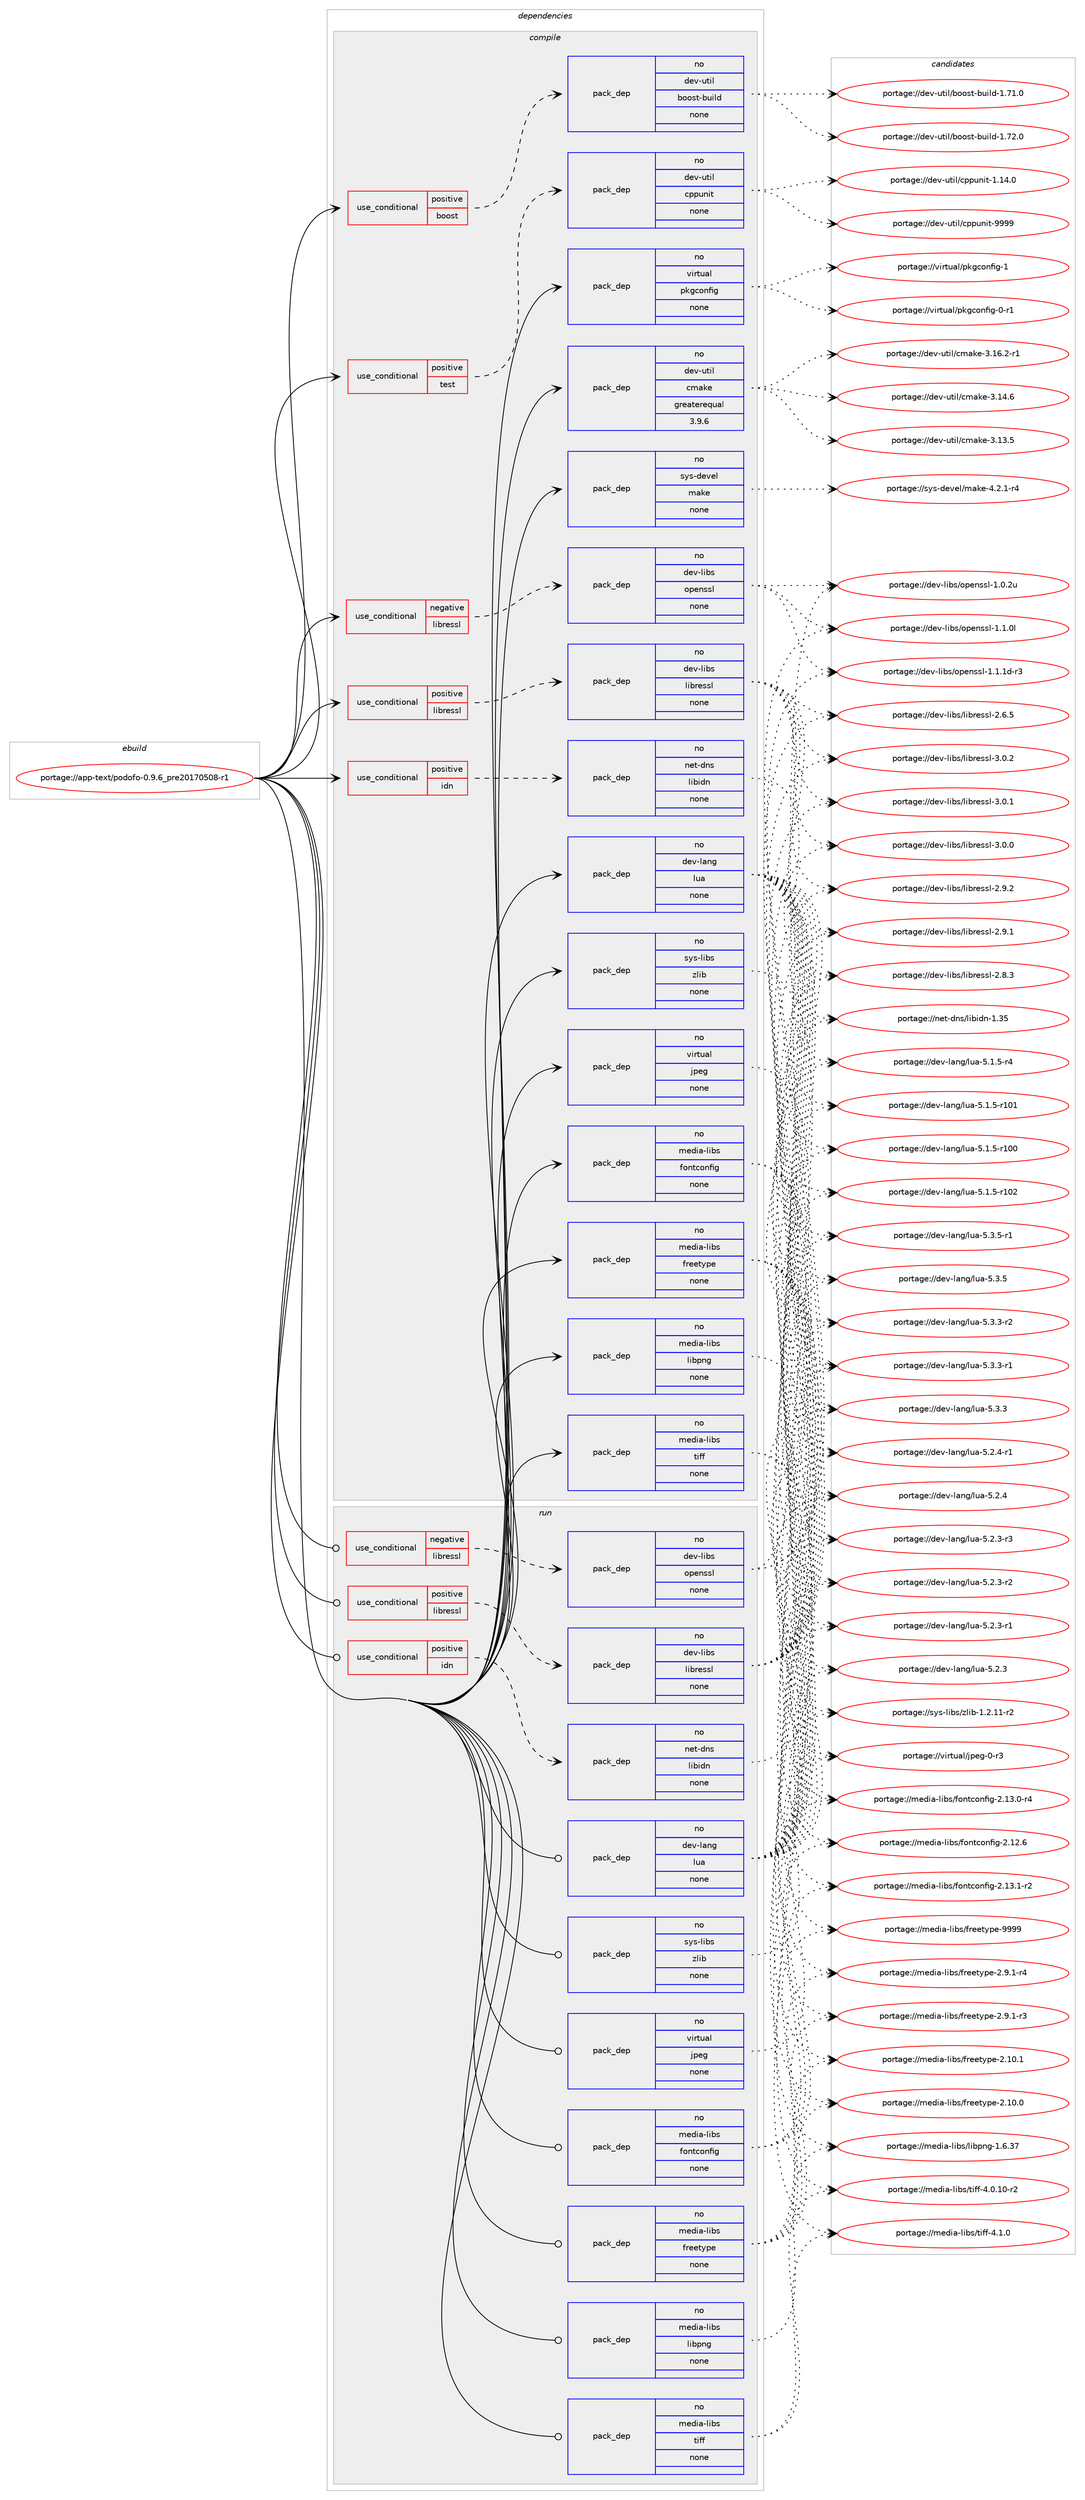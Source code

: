 digraph prolog {

# *************
# Graph options
# *************

newrank=true;
concentrate=true;
compound=true;
graph [rankdir=LR,fontname=Helvetica,fontsize=10,ranksep=1.5];#, ranksep=2.5, nodesep=0.2];
edge  [arrowhead=vee];
node  [fontname=Helvetica,fontsize=10];

# **********
# The ebuild
# **********

subgraph cluster_leftcol {
color=gray;
label=<<i>ebuild</i>>;
id [label="portage://app-text/podofo-0.9.6_pre20170508-r1", color=red, width=4, href="../app-text/podofo-0.9.6_pre20170508-r1.svg"];
}

# ****************
# The dependencies
# ****************

subgraph cluster_midcol {
color=gray;
label=<<i>dependencies</i>>;
subgraph cluster_compile {
fillcolor="#eeeeee";
style=filled;
label=<<i>compile</i>>;
subgraph cond139844 {
dependency593642 [label=<<TABLE BORDER="0" CELLBORDER="1" CELLSPACING="0" CELLPADDING="4"><TR><TD ROWSPAN="3" CELLPADDING="10">use_conditional</TD></TR><TR><TD>negative</TD></TR><TR><TD>libressl</TD></TR></TABLE>>, shape=none, color=red];
subgraph pack445888 {
dependency593643 [label=<<TABLE BORDER="0" CELLBORDER="1" CELLSPACING="0" CELLPADDING="4" WIDTH="220"><TR><TD ROWSPAN="6" CELLPADDING="30">pack_dep</TD></TR><TR><TD WIDTH="110">no</TD></TR><TR><TD>dev-libs</TD></TR><TR><TD>openssl</TD></TR><TR><TD>none</TD></TR><TR><TD></TD></TR></TABLE>>, shape=none, color=blue];
}
dependency593642:e -> dependency593643:w [weight=20,style="dashed",arrowhead="vee"];
}
id:e -> dependency593642:w [weight=20,style="solid",arrowhead="vee"];
subgraph cond139845 {
dependency593644 [label=<<TABLE BORDER="0" CELLBORDER="1" CELLSPACING="0" CELLPADDING="4"><TR><TD ROWSPAN="3" CELLPADDING="10">use_conditional</TD></TR><TR><TD>positive</TD></TR><TR><TD>boost</TD></TR></TABLE>>, shape=none, color=red];
subgraph pack445889 {
dependency593645 [label=<<TABLE BORDER="0" CELLBORDER="1" CELLSPACING="0" CELLPADDING="4" WIDTH="220"><TR><TD ROWSPAN="6" CELLPADDING="30">pack_dep</TD></TR><TR><TD WIDTH="110">no</TD></TR><TR><TD>dev-util</TD></TR><TR><TD>boost-build</TD></TR><TR><TD>none</TD></TR><TR><TD></TD></TR></TABLE>>, shape=none, color=blue];
}
dependency593644:e -> dependency593645:w [weight=20,style="dashed",arrowhead="vee"];
}
id:e -> dependency593644:w [weight=20,style="solid",arrowhead="vee"];
subgraph cond139846 {
dependency593646 [label=<<TABLE BORDER="0" CELLBORDER="1" CELLSPACING="0" CELLPADDING="4"><TR><TD ROWSPAN="3" CELLPADDING="10">use_conditional</TD></TR><TR><TD>positive</TD></TR><TR><TD>idn</TD></TR></TABLE>>, shape=none, color=red];
subgraph pack445890 {
dependency593647 [label=<<TABLE BORDER="0" CELLBORDER="1" CELLSPACING="0" CELLPADDING="4" WIDTH="220"><TR><TD ROWSPAN="6" CELLPADDING="30">pack_dep</TD></TR><TR><TD WIDTH="110">no</TD></TR><TR><TD>net-dns</TD></TR><TR><TD>libidn</TD></TR><TR><TD>none</TD></TR><TR><TD></TD></TR></TABLE>>, shape=none, color=blue];
}
dependency593646:e -> dependency593647:w [weight=20,style="dashed",arrowhead="vee"];
}
id:e -> dependency593646:w [weight=20,style="solid",arrowhead="vee"];
subgraph cond139847 {
dependency593648 [label=<<TABLE BORDER="0" CELLBORDER="1" CELLSPACING="0" CELLPADDING="4"><TR><TD ROWSPAN="3" CELLPADDING="10">use_conditional</TD></TR><TR><TD>positive</TD></TR><TR><TD>libressl</TD></TR></TABLE>>, shape=none, color=red];
subgraph pack445891 {
dependency593649 [label=<<TABLE BORDER="0" CELLBORDER="1" CELLSPACING="0" CELLPADDING="4" WIDTH="220"><TR><TD ROWSPAN="6" CELLPADDING="30">pack_dep</TD></TR><TR><TD WIDTH="110">no</TD></TR><TR><TD>dev-libs</TD></TR><TR><TD>libressl</TD></TR><TR><TD>none</TD></TR><TR><TD></TD></TR></TABLE>>, shape=none, color=blue];
}
dependency593648:e -> dependency593649:w [weight=20,style="dashed",arrowhead="vee"];
}
id:e -> dependency593648:w [weight=20,style="solid",arrowhead="vee"];
subgraph cond139848 {
dependency593650 [label=<<TABLE BORDER="0" CELLBORDER="1" CELLSPACING="0" CELLPADDING="4"><TR><TD ROWSPAN="3" CELLPADDING="10">use_conditional</TD></TR><TR><TD>positive</TD></TR><TR><TD>test</TD></TR></TABLE>>, shape=none, color=red];
subgraph pack445892 {
dependency593651 [label=<<TABLE BORDER="0" CELLBORDER="1" CELLSPACING="0" CELLPADDING="4" WIDTH="220"><TR><TD ROWSPAN="6" CELLPADDING="30">pack_dep</TD></TR><TR><TD WIDTH="110">no</TD></TR><TR><TD>dev-util</TD></TR><TR><TD>cppunit</TD></TR><TR><TD>none</TD></TR><TR><TD></TD></TR></TABLE>>, shape=none, color=blue];
}
dependency593650:e -> dependency593651:w [weight=20,style="dashed",arrowhead="vee"];
}
id:e -> dependency593650:w [weight=20,style="solid",arrowhead="vee"];
subgraph pack445893 {
dependency593652 [label=<<TABLE BORDER="0" CELLBORDER="1" CELLSPACING="0" CELLPADDING="4" WIDTH="220"><TR><TD ROWSPAN="6" CELLPADDING="30">pack_dep</TD></TR><TR><TD WIDTH="110">no</TD></TR><TR><TD>dev-lang</TD></TR><TR><TD>lua</TD></TR><TR><TD>none</TD></TR><TR><TD></TD></TR></TABLE>>, shape=none, color=blue];
}
id:e -> dependency593652:w [weight=20,style="solid",arrowhead="vee"];
subgraph pack445894 {
dependency593653 [label=<<TABLE BORDER="0" CELLBORDER="1" CELLSPACING="0" CELLPADDING="4" WIDTH="220"><TR><TD ROWSPAN="6" CELLPADDING="30">pack_dep</TD></TR><TR><TD WIDTH="110">no</TD></TR><TR><TD>dev-util</TD></TR><TR><TD>cmake</TD></TR><TR><TD>greaterequal</TD></TR><TR><TD>3.9.6</TD></TR></TABLE>>, shape=none, color=blue];
}
id:e -> dependency593653:w [weight=20,style="solid",arrowhead="vee"];
subgraph pack445895 {
dependency593654 [label=<<TABLE BORDER="0" CELLBORDER="1" CELLSPACING="0" CELLPADDING="4" WIDTH="220"><TR><TD ROWSPAN="6" CELLPADDING="30">pack_dep</TD></TR><TR><TD WIDTH="110">no</TD></TR><TR><TD>media-libs</TD></TR><TR><TD>fontconfig</TD></TR><TR><TD>none</TD></TR><TR><TD></TD></TR></TABLE>>, shape=none, color=blue];
}
id:e -> dependency593654:w [weight=20,style="solid",arrowhead="vee"];
subgraph pack445896 {
dependency593655 [label=<<TABLE BORDER="0" CELLBORDER="1" CELLSPACING="0" CELLPADDING="4" WIDTH="220"><TR><TD ROWSPAN="6" CELLPADDING="30">pack_dep</TD></TR><TR><TD WIDTH="110">no</TD></TR><TR><TD>media-libs</TD></TR><TR><TD>freetype</TD></TR><TR><TD>none</TD></TR><TR><TD></TD></TR></TABLE>>, shape=none, color=blue];
}
id:e -> dependency593655:w [weight=20,style="solid",arrowhead="vee"];
subgraph pack445897 {
dependency593656 [label=<<TABLE BORDER="0" CELLBORDER="1" CELLSPACING="0" CELLPADDING="4" WIDTH="220"><TR><TD ROWSPAN="6" CELLPADDING="30">pack_dep</TD></TR><TR><TD WIDTH="110">no</TD></TR><TR><TD>media-libs</TD></TR><TR><TD>libpng</TD></TR><TR><TD>none</TD></TR><TR><TD></TD></TR></TABLE>>, shape=none, color=blue];
}
id:e -> dependency593656:w [weight=20,style="solid",arrowhead="vee"];
subgraph pack445898 {
dependency593657 [label=<<TABLE BORDER="0" CELLBORDER="1" CELLSPACING="0" CELLPADDING="4" WIDTH="220"><TR><TD ROWSPAN="6" CELLPADDING="30">pack_dep</TD></TR><TR><TD WIDTH="110">no</TD></TR><TR><TD>media-libs</TD></TR><TR><TD>tiff</TD></TR><TR><TD>none</TD></TR><TR><TD></TD></TR></TABLE>>, shape=none, color=blue];
}
id:e -> dependency593657:w [weight=20,style="solid",arrowhead="vee"];
subgraph pack445899 {
dependency593658 [label=<<TABLE BORDER="0" CELLBORDER="1" CELLSPACING="0" CELLPADDING="4" WIDTH="220"><TR><TD ROWSPAN="6" CELLPADDING="30">pack_dep</TD></TR><TR><TD WIDTH="110">no</TD></TR><TR><TD>sys-devel</TD></TR><TR><TD>make</TD></TR><TR><TD>none</TD></TR><TR><TD></TD></TR></TABLE>>, shape=none, color=blue];
}
id:e -> dependency593658:w [weight=20,style="solid",arrowhead="vee"];
subgraph pack445900 {
dependency593659 [label=<<TABLE BORDER="0" CELLBORDER="1" CELLSPACING="0" CELLPADDING="4" WIDTH="220"><TR><TD ROWSPAN="6" CELLPADDING="30">pack_dep</TD></TR><TR><TD WIDTH="110">no</TD></TR><TR><TD>sys-libs</TD></TR><TR><TD>zlib</TD></TR><TR><TD>none</TD></TR><TR><TD></TD></TR></TABLE>>, shape=none, color=blue];
}
id:e -> dependency593659:w [weight=20,style="solid",arrowhead="vee"];
subgraph pack445901 {
dependency593660 [label=<<TABLE BORDER="0" CELLBORDER="1" CELLSPACING="0" CELLPADDING="4" WIDTH="220"><TR><TD ROWSPAN="6" CELLPADDING="30">pack_dep</TD></TR><TR><TD WIDTH="110">no</TD></TR><TR><TD>virtual</TD></TR><TR><TD>jpeg</TD></TR><TR><TD>none</TD></TR><TR><TD></TD></TR></TABLE>>, shape=none, color=blue];
}
id:e -> dependency593660:w [weight=20,style="solid",arrowhead="vee"];
subgraph pack445902 {
dependency593661 [label=<<TABLE BORDER="0" CELLBORDER="1" CELLSPACING="0" CELLPADDING="4" WIDTH="220"><TR><TD ROWSPAN="6" CELLPADDING="30">pack_dep</TD></TR><TR><TD WIDTH="110">no</TD></TR><TR><TD>virtual</TD></TR><TR><TD>pkgconfig</TD></TR><TR><TD>none</TD></TR><TR><TD></TD></TR></TABLE>>, shape=none, color=blue];
}
id:e -> dependency593661:w [weight=20,style="solid",arrowhead="vee"];
}
subgraph cluster_compileandrun {
fillcolor="#eeeeee";
style=filled;
label=<<i>compile and run</i>>;
}
subgraph cluster_run {
fillcolor="#eeeeee";
style=filled;
label=<<i>run</i>>;
subgraph cond139849 {
dependency593662 [label=<<TABLE BORDER="0" CELLBORDER="1" CELLSPACING="0" CELLPADDING="4"><TR><TD ROWSPAN="3" CELLPADDING="10">use_conditional</TD></TR><TR><TD>negative</TD></TR><TR><TD>libressl</TD></TR></TABLE>>, shape=none, color=red];
subgraph pack445903 {
dependency593663 [label=<<TABLE BORDER="0" CELLBORDER="1" CELLSPACING="0" CELLPADDING="4" WIDTH="220"><TR><TD ROWSPAN="6" CELLPADDING="30">pack_dep</TD></TR><TR><TD WIDTH="110">no</TD></TR><TR><TD>dev-libs</TD></TR><TR><TD>openssl</TD></TR><TR><TD>none</TD></TR><TR><TD></TD></TR></TABLE>>, shape=none, color=blue];
}
dependency593662:e -> dependency593663:w [weight=20,style="dashed",arrowhead="vee"];
}
id:e -> dependency593662:w [weight=20,style="solid",arrowhead="odot"];
subgraph cond139850 {
dependency593664 [label=<<TABLE BORDER="0" CELLBORDER="1" CELLSPACING="0" CELLPADDING="4"><TR><TD ROWSPAN="3" CELLPADDING="10">use_conditional</TD></TR><TR><TD>positive</TD></TR><TR><TD>idn</TD></TR></TABLE>>, shape=none, color=red];
subgraph pack445904 {
dependency593665 [label=<<TABLE BORDER="0" CELLBORDER="1" CELLSPACING="0" CELLPADDING="4" WIDTH="220"><TR><TD ROWSPAN="6" CELLPADDING="30">pack_dep</TD></TR><TR><TD WIDTH="110">no</TD></TR><TR><TD>net-dns</TD></TR><TR><TD>libidn</TD></TR><TR><TD>none</TD></TR><TR><TD></TD></TR></TABLE>>, shape=none, color=blue];
}
dependency593664:e -> dependency593665:w [weight=20,style="dashed",arrowhead="vee"];
}
id:e -> dependency593664:w [weight=20,style="solid",arrowhead="odot"];
subgraph cond139851 {
dependency593666 [label=<<TABLE BORDER="0" CELLBORDER="1" CELLSPACING="0" CELLPADDING="4"><TR><TD ROWSPAN="3" CELLPADDING="10">use_conditional</TD></TR><TR><TD>positive</TD></TR><TR><TD>libressl</TD></TR></TABLE>>, shape=none, color=red];
subgraph pack445905 {
dependency593667 [label=<<TABLE BORDER="0" CELLBORDER="1" CELLSPACING="0" CELLPADDING="4" WIDTH="220"><TR><TD ROWSPAN="6" CELLPADDING="30">pack_dep</TD></TR><TR><TD WIDTH="110">no</TD></TR><TR><TD>dev-libs</TD></TR><TR><TD>libressl</TD></TR><TR><TD>none</TD></TR><TR><TD></TD></TR></TABLE>>, shape=none, color=blue];
}
dependency593666:e -> dependency593667:w [weight=20,style="dashed",arrowhead="vee"];
}
id:e -> dependency593666:w [weight=20,style="solid",arrowhead="odot"];
subgraph pack445906 {
dependency593668 [label=<<TABLE BORDER="0" CELLBORDER="1" CELLSPACING="0" CELLPADDING="4" WIDTH="220"><TR><TD ROWSPAN="6" CELLPADDING="30">pack_dep</TD></TR><TR><TD WIDTH="110">no</TD></TR><TR><TD>dev-lang</TD></TR><TR><TD>lua</TD></TR><TR><TD>none</TD></TR><TR><TD></TD></TR></TABLE>>, shape=none, color=blue];
}
id:e -> dependency593668:w [weight=20,style="solid",arrowhead="odot"];
subgraph pack445907 {
dependency593669 [label=<<TABLE BORDER="0" CELLBORDER="1" CELLSPACING="0" CELLPADDING="4" WIDTH="220"><TR><TD ROWSPAN="6" CELLPADDING="30">pack_dep</TD></TR><TR><TD WIDTH="110">no</TD></TR><TR><TD>media-libs</TD></TR><TR><TD>fontconfig</TD></TR><TR><TD>none</TD></TR><TR><TD></TD></TR></TABLE>>, shape=none, color=blue];
}
id:e -> dependency593669:w [weight=20,style="solid",arrowhead="odot"];
subgraph pack445908 {
dependency593670 [label=<<TABLE BORDER="0" CELLBORDER="1" CELLSPACING="0" CELLPADDING="4" WIDTH="220"><TR><TD ROWSPAN="6" CELLPADDING="30">pack_dep</TD></TR><TR><TD WIDTH="110">no</TD></TR><TR><TD>media-libs</TD></TR><TR><TD>freetype</TD></TR><TR><TD>none</TD></TR><TR><TD></TD></TR></TABLE>>, shape=none, color=blue];
}
id:e -> dependency593670:w [weight=20,style="solid",arrowhead="odot"];
subgraph pack445909 {
dependency593671 [label=<<TABLE BORDER="0" CELLBORDER="1" CELLSPACING="0" CELLPADDING="4" WIDTH="220"><TR><TD ROWSPAN="6" CELLPADDING="30">pack_dep</TD></TR><TR><TD WIDTH="110">no</TD></TR><TR><TD>media-libs</TD></TR><TR><TD>libpng</TD></TR><TR><TD>none</TD></TR><TR><TD></TD></TR></TABLE>>, shape=none, color=blue];
}
id:e -> dependency593671:w [weight=20,style="solid",arrowhead="odot"];
subgraph pack445910 {
dependency593672 [label=<<TABLE BORDER="0" CELLBORDER="1" CELLSPACING="0" CELLPADDING="4" WIDTH="220"><TR><TD ROWSPAN="6" CELLPADDING="30">pack_dep</TD></TR><TR><TD WIDTH="110">no</TD></TR><TR><TD>media-libs</TD></TR><TR><TD>tiff</TD></TR><TR><TD>none</TD></TR><TR><TD></TD></TR></TABLE>>, shape=none, color=blue];
}
id:e -> dependency593672:w [weight=20,style="solid",arrowhead="odot"];
subgraph pack445911 {
dependency593673 [label=<<TABLE BORDER="0" CELLBORDER="1" CELLSPACING="0" CELLPADDING="4" WIDTH="220"><TR><TD ROWSPAN="6" CELLPADDING="30">pack_dep</TD></TR><TR><TD WIDTH="110">no</TD></TR><TR><TD>sys-libs</TD></TR><TR><TD>zlib</TD></TR><TR><TD>none</TD></TR><TR><TD></TD></TR></TABLE>>, shape=none, color=blue];
}
id:e -> dependency593673:w [weight=20,style="solid",arrowhead="odot"];
subgraph pack445912 {
dependency593674 [label=<<TABLE BORDER="0" CELLBORDER="1" CELLSPACING="0" CELLPADDING="4" WIDTH="220"><TR><TD ROWSPAN="6" CELLPADDING="30">pack_dep</TD></TR><TR><TD WIDTH="110">no</TD></TR><TR><TD>virtual</TD></TR><TR><TD>jpeg</TD></TR><TR><TD>none</TD></TR><TR><TD></TD></TR></TABLE>>, shape=none, color=blue];
}
id:e -> dependency593674:w [weight=20,style="solid",arrowhead="odot"];
}
}

# **************
# The candidates
# **************

subgraph cluster_choices {
rank=same;
color=gray;
label=<<i>candidates</i>>;

subgraph choice445888 {
color=black;
nodesep=1;
choice1001011184510810598115471111121011101151151084549464946491004511451 [label="portage://dev-libs/openssl-1.1.1d-r3", color=red, width=4,href="../dev-libs/openssl-1.1.1d-r3.svg"];
choice100101118451081059811547111112101110115115108454946494648108 [label="portage://dev-libs/openssl-1.1.0l", color=red, width=4,href="../dev-libs/openssl-1.1.0l.svg"];
choice100101118451081059811547111112101110115115108454946484650117 [label="portage://dev-libs/openssl-1.0.2u", color=red, width=4,href="../dev-libs/openssl-1.0.2u.svg"];
dependency593643:e -> choice1001011184510810598115471111121011101151151084549464946491004511451:w [style=dotted,weight="100"];
dependency593643:e -> choice100101118451081059811547111112101110115115108454946494648108:w [style=dotted,weight="100"];
dependency593643:e -> choice100101118451081059811547111112101110115115108454946484650117:w [style=dotted,weight="100"];
}
subgraph choice445889 {
color=black;
nodesep=1;
choice100101118451171161051084798111111115116459811710510810045494655504648 [label="portage://dev-util/boost-build-1.72.0", color=red, width=4,href="../dev-util/boost-build-1.72.0.svg"];
choice100101118451171161051084798111111115116459811710510810045494655494648 [label="portage://dev-util/boost-build-1.71.0", color=red, width=4,href="../dev-util/boost-build-1.71.0.svg"];
dependency593645:e -> choice100101118451171161051084798111111115116459811710510810045494655504648:w [style=dotted,weight="100"];
dependency593645:e -> choice100101118451171161051084798111111115116459811710510810045494655494648:w [style=dotted,weight="100"];
}
subgraph choice445890 {
color=black;
nodesep=1;
choice1101011164510011011547108105981051001104549465153 [label="portage://net-dns/libidn-1.35", color=red, width=4,href="../net-dns/libidn-1.35.svg"];
dependency593647:e -> choice1101011164510011011547108105981051001104549465153:w [style=dotted,weight="100"];
}
subgraph choice445891 {
color=black;
nodesep=1;
choice10010111845108105981154710810598114101115115108455146484650 [label="portage://dev-libs/libressl-3.0.2", color=red, width=4,href="../dev-libs/libressl-3.0.2.svg"];
choice10010111845108105981154710810598114101115115108455146484649 [label="portage://dev-libs/libressl-3.0.1", color=red, width=4,href="../dev-libs/libressl-3.0.1.svg"];
choice10010111845108105981154710810598114101115115108455146484648 [label="portage://dev-libs/libressl-3.0.0", color=red, width=4,href="../dev-libs/libressl-3.0.0.svg"];
choice10010111845108105981154710810598114101115115108455046574650 [label="portage://dev-libs/libressl-2.9.2", color=red, width=4,href="../dev-libs/libressl-2.9.2.svg"];
choice10010111845108105981154710810598114101115115108455046574649 [label="portage://dev-libs/libressl-2.9.1", color=red, width=4,href="../dev-libs/libressl-2.9.1.svg"];
choice10010111845108105981154710810598114101115115108455046564651 [label="portage://dev-libs/libressl-2.8.3", color=red, width=4,href="../dev-libs/libressl-2.8.3.svg"];
choice10010111845108105981154710810598114101115115108455046544653 [label="portage://dev-libs/libressl-2.6.5", color=red, width=4,href="../dev-libs/libressl-2.6.5.svg"];
dependency593649:e -> choice10010111845108105981154710810598114101115115108455146484650:w [style=dotted,weight="100"];
dependency593649:e -> choice10010111845108105981154710810598114101115115108455146484649:w [style=dotted,weight="100"];
dependency593649:e -> choice10010111845108105981154710810598114101115115108455146484648:w [style=dotted,weight="100"];
dependency593649:e -> choice10010111845108105981154710810598114101115115108455046574650:w [style=dotted,weight="100"];
dependency593649:e -> choice10010111845108105981154710810598114101115115108455046574649:w [style=dotted,weight="100"];
dependency593649:e -> choice10010111845108105981154710810598114101115115108455046564651:w [style=dotted,weight="100"];
dependency593649:e -> choice10010111845108105981154710810598114101115115108455046544653:w [style=dotted,weight="100"];
}
subgraph choice445892 {
color=black;
nodesep=1;
choice1001011184511711610510847991121121171101051164557575757 [label="portage://dev-util/cppunit-9999", color=red, width=4,href="../dev-util/cppunit-9999.svg"];
choice10010111845117116105108479911211211711010511645494649524648 [label="portage://dev-util/cppunit-1.14.0", color=red, width=4,href="../dev-util/cppunit-1.14.0.svg"];
dependency593651:e -> choice1001011184511711610510847991121121171101051164557575757:w [style=dotted,weight="100"];
dependency593651:e -> choice10010111845117116105108479911211211711010511645494649524648:w [style=dotted,weight="100"];
}
subgraph choice445893 {
color=black;
nodesep=1;
choice100101118451089711010347108117974553465146534511449 [label="portage://dev-lang/lua-5.3.5-r1", color=red, width=4,href="../dev-lang/lua-5.3.5-r1.svg"];
choice10010111845108971101034710811797455346514653 [label="portage://dev-lang/lua-5.3.5", color=red, width=4,href="../dev-lang/lua-5.3.5.svg"];
choice100101118451089711010347108117974553465146514511450 [label="portage://dev-lang/lua-5.3.3-r2", color=red, width=4,href="../dev-lang/lua-5.3.3-r2.svg"];
choice100101118451089711010347108117974553465146514511449 [label="portage://dev-lang/lua-5.3.3-r1", color=red, width=4,href="../dev-lang/lua-5.3.3-r1.svg"];
choice10010111845108971101034710811797455346514651 [label="portage://dev-lang/lua-5.3.3", color=red, width=4,href="../dev-lang/lua-5.3.3.svg"];
choice100101118451089711010347108117974553465046524511449 [label="portage://dev-lang/lua-5.2.4-r1", color=red, width=4,href="../dev-lang/lua-5.2.4-r1.svg"];
choice10010111845108971101034710811797455346504652 [label="portage://dev-lang/lua-5.2.4", color=red, width=4,href="../dev-lang/lua-5.2.4.svg"];
choice100101118451089711010347108117974553465046514511451 [label="portage://dev-lang/lua-5.2.3-r3", color=red, width=4,href="../dev-lang/lua-5.2.3-r3.svg"];
choice100101118451089711010347108117974553465046514511450 [label="portage://dev-lang/lua-5.2.3-r2", color=red, width=4,href="../dev-lang/lua-5.2.3-r2.svg"];
choice100101118451089711010347108117974553465046514511449 [label="portage://dev-lang/lua-5.2.3-r1", color=red, width=4,href="../dev-lang/lua-5.2.3-r1.svg"];
choice10010111845108971101034710811797455346504651 [label="portage://dev-lang/lua-5.2.3", color=red, width=4,href="../dev-lang/lua-5.2.3.svg"];
choice100101118451089711010347108117974553464946534511452 [label="portage://dev-lang/lua-5.1.5-r4", color=red, width=4,href="../dev-lang/lua-5.1.5-r4.svg"];
choice1001011184510897110103471081179745534649465345114494850 [label="portage://dev-lang/lua-5.1.5-r102", color=red, width=4,href="../dev-lang/lua-5.1.5-r102.svg"];
choice1001011184510897110103471081179745534649465345114494849 [label="portage://dev-lang/lua-5.1.5-r101", color=red, width=4,href="../dev-lang/lua-5.1.5-r101.svg"];
choice1001011184510897110103471081179745534649465345114494848 [label="portage://dev-lang/lua-5.1.5-r100", color=red, width=4,href="../dev-lang/lua-5.1.5-r100.svg"];
dependency593652:e -> choice100101118451089711010347108117974553465146534511449:w [style=dotted,weight="100"];
dependency593652:e -> choice10010111845108971101034710811797455346514653:w [style=dotted,weight="100"];
dependency593652:e -> choice100101118451089711010347108117974553465146514511450:w [style=dotted,weight="100"];
dependency593652:e -> choice100101118451089711010347108117974553465146514511449:w [style=dotted,weight="100"];
dependency593652:e -> choice10010111845108971101034710811797455346514651:w [style=dotted,weight="100"];
dependency593652:e -> choice100101118451089711010347108117974553465046524511449:w [style=dotted,weight="100"];
dependency593652:e -> choice10010111845108971101034710811797455346504652:w [style=dotted,weight="100"];
dependency593652:e -> choice100101118451089711010347108117974553465046514511451:w [style=dotted,weight="100"];
dependency593652:e -> choice100101118451089711010347108117974553465046514511450:w [style=dotted,weight="100"];
dependency593652:e -> choice100101118451089711010347108117974553465046514511449:w [style=dotted,weight="100"];
dependency593652:e -> choice10010111845108971101034710811797455346504651:w [style=dotted,weight="100"];
dependency593652:e -> choice100101118451089711010347108117974553464946534511452:w [style=dotted,weight="100"];
dependency593652:e -> choice1001011184510897110103471081179745534649465345114494850:w [style=dotted,weight="100"];
dependency593652:e -> choice1001011184510897110103471081179745534649465345114494849:w [style=dotted,weight="100"];
dependency593652:e -> choice1001011184510897110103471081179745534649465345114494848:w [style=dotted,weight="100"];
}
subgraph choice445894 {
color=black;
nodesep=1;
choice10010111845117116105108479910997107101455146495446504511449 [label="portage://dev-util/cmake-3.16.2-r1", color=red, width=4,href="../dev-util/cmake-3.16.2-r1.svg"];
choice1001011184511711610510847991099710710145514649524654 [label="portage://dev-util/cmake-3.14.6", color=red, width=4,href="../dev-util/cmake-3.14.6.svg"];
choice1001011184511711610510847991099710710145514649514653 [label="portage://dev-util/cmake-3.13.5", color=red, width=4,href="../dev-util/cmake-3.13.5.svg"];
dependency593653:e -> choice10010111845117116105108479910997107101455146495446504511449:w [style=dotted,weight="100"];
dependency593653:e -> choice1001011184511711610510847991099710710145514649524654:w [style=dotted,weight="100"];
dependency593653:e -> choice1001011184511711610510847991099710710145514649514653:w [style=dotted,weight="100"];
}
subgraph choice445895 {
color=black;
nodesep=1;
choice1091011001059745108105981154710211111011699111110102105103455046495146494511450 [label="portage://media-libs/fontconfig-2.13.1-r2", color=red, width=4,href="../media-libs/fontconfig-2.13.1-r2.svg"];
choice1091011001059745108105981154710211111011699111110102105103455046495146484511452 [label="portage://media-libs/fontconfig-2.13.0-r4", color=red, width=4,href="../media-libs/fontconfig-2.13.0-r4.svg"];
choice109101100105974510810598115471021111101169911111010210510345504649504654 [label="portage://media-libs/fontconfig-2.12.6", color=red, width=4,href="../media-libs/fontconfig-2.12.6.svg"];
dependency593654:e -> choice1091011001059745108105981154710211111011699111110102105103455046495146494511450:w [style=dotted,weight="100"];
dependency593654:e -> choice1091011001059745108105981154710211111011699111110102105103455046495146484511452:w [style=dotted,weight="100"];
dependency593654:e -> choice109101100105974510810598115471021111101169911111010210510345504649504654:w [style=dotted,weight="100"];
}
subgraph choice445896 {
color=black;
nodesep=1;
choice109101100105974510810598115471021141011011161211121014557575757 [label="portage://media-libs/freetype-9999", color=red, width=4,href="../media-libs/freetype-9999.svg"];
choice109101100105974510810598115471021141011011161211121014550465746494511452 [label="portage://media-libs/freetype-2.9.1-r4", color=red, width=4,href="../media-libs/freetype-2.9.1-r4.svg"];
choice109101100105974510810598115471021141011011161211121014550465746494511451 [label="portage://media-libs/freetype-2.9.1-r3", color=red, width=4,href="../media-libs/freetype-2.9.1-r3.svg"];
choice1091011001059745108105981154710211410110111612111210145504649484649 [label="portage://media-libs/freetype-2.10.1", color=red, width=4,href="../media-libs/freetype-2.10.1.svg"];
choice1091011001059745108105981154710211410110111612111210145504649484648 [label="portage://media-libs/freetype-2.10.0", color=red, width=4,href="../media-libs/freetype-2.10.0.svg"];
dependency593655:e -> choice109101100105974510810598115471021141011011161211121014557575757:w [style=dotted,weight="100"];
dependency593655:e -> choice109101100105974510810598115471021141011011161211121014550465746494511452:w [style=dotted,weight="100"];
dependency593655:e -> choice109101100105974510810598115471021141011011161211121014550465746494511451:w [style=dotted,weight="100"];
dependency593655:e -> choice1091011001059745108105981154710211410110111612111210145504649484649:w [style=dotted,weight="100"];
dependency593655:e -> choice1091011001059745108105981154710211410110111612111210145504649484648:w [style=dotted,weight="100"];
}
subgraph choice445897 {
color=black;
nodesep=1;
choice109101100105974510810598115471081059811211010345494654465155 [label="portage://media-libs/libpng-1.6.37", color=red, width=4,href="../media-libs/libpng-1.6.37.svg"];
dependency593656:e -> choice109101100105974510810598115471081059811211010345494654465155:w [style=dotted,weight="100"];
}
subgraph choice445898 {
color=black;
nodesep=1;
choice10910110010597451081059811547116105102102455246494648 [label="portage://media-libs/tiff-4.1.0", color=red, width=4,href="../media-libs/tiff-4.1.0.svg"];
choice10910110010597451081059811547116105102102455246484649484511450 [label="portage://media-libs/tiff-4.0.10-r2", color=red, width=4,href="../media-libs/tiff-4.0.10-r2.svg"];
dependency593657:e -> choice10910110010597451081059811547116105102102455246494648:w [style=dotted,weight="100"];
dependency593657:e -> choice10910110010597451081059811547116105102102455246484649484511450:w [style=dotted,weight="100"];
}
subgraph choice445899 {
color=black;
nodesep=1;
choice1151211154510010111810110847109971071014552465046494511452 [label="portage://sys-devel/make-4.2.1-r4", color=red, width=4,href="../sys-devel/make-4.2.1-r4.svg"];
dependency593658:e -> choice1151211154510010111810110847109971071014552465046494511452:w [style=dotted,weight="100"];
}
subgraph choice445900 {
color=black;
nodesep=1;
choice11512111545108105981154712210810598454946504649494511450 [label="portage://sys-libs/zlib-1.2.11-r2", color=red, width=4,href="../sys-libs/zlib-1.2.11-r2.svg"];
dependency593659:e -> choice11512111545108105981154712210810598454946504649494511450:w [style=dotted,weight="100"];
}
subgraph choice445901 {
color=black;
nodesep=1;
choice118105114116117971084710611210110345484511451 [label="portage://virtual/jpeg-0-r3", color=red, width=4,href="../virtual/jpeg-0-r3.svg"];
dependency593660:e -> choice118105114116117971084710611210110345484511451:w [style=dotted,weight="100"];
}
subgraph choice445902 {
color=black;
nodesep=1;
choice1181051141161179710847112107103991111101021051034549 [label="portage://virtual/pkgconfig-1", color=red, width=4,href="../virtual/pkgconfig-1.svg"];
choice11810511411611797108471121071039911111010210510345484511449 [label="portage://virtual/pkgconfig-0-r1", color=red, width=4,href="../virtual/pkgconfig-0-r1.svg"];
dependency593661:e -> choice1181051141161179710847112107103991111101021051034549:w [style=dotted,weight="100"];
dependency593661:e -> choice11810511411611797108471121071039911111010210510345484511449:w [style=dotted,weight="100"];
}
subgraph choice445903 {
color=black;
nodesep=1;
choice1001011184510810598115471111121011101151151084549464946491004511451 [label="portage://dev-libs/openssl-1.1.1d-r3", color=red, width=4,href="../dev-libs/openssl-1.1.1d-r3.svg"];
choice100101118451081059811547111112101110115115108454946494648108 [label="portage://dev-libs/openssl-1.1.0l", color=red, width=4,href="../dev-libs/openssl-1.1.0l.svg"];
choice100101118451081059811547111112101110115115108454946484650117 [label="portage://dev-libs/openssl-1.0.2u", color=red, width=4,href="../dev-libs/openssl-1.0.2u.svg"];
dependency593663:e -> choice1001011184510810598115471111121011101151151084549464946491004511451:w [style=dotted,weight="100"];
dependency593663:e -> choice100101118451081059811547111112101110115115108454946494648108:w [style=dotted,weight="100"];
dependency593663:e -> choice100101118451081059811547111112101110115115108454946484650117:w [style=dotted,weight="100"];
}
subgraph choice445904 {
color=black;
nodesep=1;
choice1101011164510011011547108105981051001104549465153 [label="portage://net-dns/libidn-1.35", color=red, width=4,href="../net-dns/libidn-1.35.svg"];
dependency593665:e -> choice1101011164510011011547108105981051001104549465153:w [style=dotted,weight="100"];
}
subgraph choice445905 {
color=black;
nodesep=1;
choice10010111845108105981154710810598114101115115108455146484650 [label="portage://dev-libs/libressl-3.0.2", color=red, width=4,href="../dev-libs/libressl-3.0.2.svg"];
choice10010111845108105981154710810598114101115115108455146484649 [label="portage://dev-libs/libressl-3.0.1", color=red, width=4,href="../dev-libs/libressl-3.0.1.svg"];
choice10010111845108105981154710810598114101115115108455146484648 [label="portage://dev-libs/libressl-3.0.0", color=red, width=4,href="../dev-libs/libressl-3.0.0.svg"];
choice10010111845108105981154710810598114101115115108455046574650 [label="portage://dev-libs/libressl-2.9.2", color=red, width=4,href="../dev-libs/libressl-2.9.2.svg"];
choice10010111845108105981154710810598114101115115108455046574649 [label="portage://dev-libs/libressl-2.9.1", color=red, width=4,href="../dev-libs/libressl-2.9.1.svg"];
choice10010111845108105981154710810598114101115115108455046564651 [label="portage://dev-libs/libressl-2.8.3", color=red, width=4,href="../dev-libs/libressl-2.8.3.svg"];
choice10010111845108105981154710810598114101115115108455046544653 [label="portage://dev-libs/libressl-2.6.5", color=red, width=4,href="../dev-libs/libressl-2.6.5.svg"];
dependency593667:e -> choice10010111845108105981154710810598114101115115108455146484650:w [style=dotted,weight="100"];
dependency593667:e -> choice10010111845108105981154710810598114101115115108455146484649:w [style=dotted,weight="100"];
dependency593667:e -> choice10010111845108105981154710810598114101115115108455146484648:w [style=dotted,weight="100"];
dependency593667:e -> choice10010111845108105981154710810598114101115115108455046574650:w [style=dotted,weight="100"];
dependency593667:e -> choice10010111845108105981154710810598114101115115108455046574649:w [style=dotted,weight="100"];
dependency593667:e -> choice10010111845108105981154710810598114101115115108455046564651:w [style=dotted,weight="100"];
dependency593667:e -> choice10010111845108105981154710810598114101115115108455046544653:w [style=dotted,weight="100"];
}
subgraph choice445906 {
color=black;
nodesep=1;
choice100101118451089711010347108117974553465146534511449 [label="portage://dev-lang/lua-5.3.5-r1", color=red, width=4,href="../dev-lang/lua-5.3.5-r1.svg"];
choice10010111845108971101034710811797455346514653 [label="portage://dev-lang/lua-5.3.5", color=red, width=4,href="../dev-lang/lua-5.3.5.svg"];
choice100101118451089711010347108117974553465146514511450 [label="portage://dev-lang/lua-5.3.3-r2", color=red, width=4,href="../dev-lang/lua-5.3.3-r2.svg"];
choice100101118451089711010347108117974553465146514511449 [label="portage://dev-lang/lua-5.3.3-r1", color=red, width=4,href="../dev-lang/lua-5.3.3-r1.svg"];
choice10010111845108971101034710811797455346514651 [label="portage://dev-lang/lua-5.3.3", color=red, width=4,href="../dev-lang/lua-5.3.3.svg"];
choice100101118451089711010347108117974553465046524511449 [label="portage://dev-lang/lua-5.2.4-r1", color=red, width=4,href="../dev-lang/lua-5.2.4-r1.svg"];
choice10010111845108971101034710811797455346504652 [label="portage://dev-lang/lua-5.2.4", color=red, width=4,href="../dev-lang/lua-5.2.4.svg"];
choice100101118451089711010347108117974553465046514511451 [label="portage://dev-lang/lua-5.2.3-r3", color=red, width=4,href="../dev-lang/lua-5.2.3-r3.svg"];
choice100101118451089711010347108117974553465046514511450 [label="portage://dev-lang/lua-5.2.3-r2", color=red, width=4,href="../dev-lang/lua-5.2.3-r2.svg"];
choice100101118451089711010347108117974553465046514511449 [label="portage://dev-lang/lua-5.2.3-r1", color=red, width=4,href="../dev-lang/lua-5.2.3-r1.svg"];
choice10010111845108971101034710811797455346504651 [label="portage://dev-lang/lua-5.2.3", color=red, width=4,href="../dev-lang/lua-5.2.3.svg"];
choice100101118451089711010347108117974553464946534511452 [label="portage://dev-lang/lua-5.1.5-r4", color=red, width=4,href="../dev-lang/lua-5.1.5-r4.svg"];
choice1001011184510897110103471081179745534649465345114494850 [label="portage://dev-lang/lua-5.1.5-r102", color=red, width=4,href="../dev-lang/lua-5.1.5-r102.svg"];
choice1001011184510897110103471081179745534649465345114494849 [label="portage://dev-lang/lua-5.1.5-r101", color=red, width=4,href="../dev-lang/lua-5.1.5-r101.svg"];
choice1001011184510897110103471081179745534649465345114494848 [label="portage://dev-lang/lua-5.1.5-r100", color=red, width=4,href="../dev-lang/lua-5.1.5-r100.svg"];
dependency593668:e -> choice100101118451089711010347108117974553465146534511449:w [style=dotted,weight="100"];
dependency593668:e -> choice10010111845108971101034710811797455346514653:w [style=dotted,weight="100"];
dependency593668:e -> choice100101118451089711010347108117974553465146514511450:w [style=dotted,weight="100"];
dependency593668:e -> choice100101118451089711010347108117974553465146514511449:w [style=dotted,weight="100"];
dependency593668:e -> choice10010111845108971101034710811797455346514651:w [style=dotted,weight="100"];
dependency593668:e -> choice100101118451089711010347108117974553465046524511449:w [style=dotted,weight="100"];
dependency593668:e -> choice10010111845108971101034710811797455346504652:w [style=dotted,weight="100"];
dependency593668:e -> choice100101118451089711010347108117974553465046514511451:w [style=dotted,weight="100"];
dependency593668:e -> choice100101118451089711010347108117974553465046514511450:w [style=dotted,weight="100"];
dependency593668:e -> choice100101118451089711010347108117974553465046514511449:w [style=dotted,weight="100"];
dependency593668:e -> choice10010111845108971101034710811797455346504651:w [style=dotted,weight="100"];
dependency593668:e -> choice100101118451089711010347108117974553464946534511452:w [style=dotted,weight="100"];
dependency593668:e -> choice1001011184510897110103471081179745534649465345114494850:w [style=dotted,weight="100"];
dependency593668:e -> choice1001011184510897110103471081179745534649465345114494849:w [style=dotted,weight="100"];
dependency593668:e -> choice1001011184510897110103471081179745534649465345114494848:w [style=dotted,weight="100"];
}
subgraph choice445907 {
color=black;
nodesep=1;
choice1091011001059745108105981154710211111011699111110102105103455046495146494511450 [label="portage://media-libs/fontconfig-2.13.1-r2", color=red, width=4,href="../media-libs/fontconfig-2.13.1-r2.svg"];
choice1091011001059745108105981154710211111011699111110102105103455046495146484511452 [label="portage://media-libs/fontconfig-2.13.0-r4", color=red, width=4,href="../media-libs/fontconfig-2.13.0-r4.svg"];
choice109101100105974510810598115471021111101169911111010210510345504649504654 [label="portage://media-libs/fontconfig-2.12.6", color=red, width=4,href="../media-libs/fontconfig-2.12.6.svg"];
dependency593669:e -> choice1091011001059745108105981154710211111011699111110102105103455046495146494511450:w [style=dotted,weight="100"];
dependency593669:e -> choice1091011001059745108105981154710211111011699111110102105103455046495146484511452:w [style=dotted,weight="100"];
dependency593669:e -> choice109101100105974510810598115471021111101169911111010210510345504649504654:w [style=dotted,weight="100"];
}
subgraph choice445908 {
color=black;
nodesep=1;
choice109101100105974510810598115471021141011011161211121014557575757 [label="portage://media-libs/freetype-9999", color=red, width=4,href="../media-libs/freetype-9999.svg"];
choice109101100105974510810598115471021141011011161211121014550465746494511452 [label="portage://media-libs/freetype-2.9.1-r4", color=red, width=4,href="../media-libs/freetype-2.9.1-r4.svg"];
choice109101100105974510810598115471021141011011161211121014550465746494511451 [label="portage://media-libs/freetype-2.9.1-r3", color=red, width=4,href="../media-libs/freetype-2.9.1-r3.svg"];
choice1091011001059745108105981154710211410110111612111210145504649484649 [label="portage://media-libs/freetype-2.10.1", color=red, width=4,href="../media-libs/freetype-2.10.1.svg"];
choice1091011001059745108105981154710211410110111612111210145504649484648 [label="portage://media-libs/freetype-2.10.0", color=red, width=4,href="../media-libs/freetype-2.10.0.svg"];
dependency593670:e -> choice109101100105974510810598115471021141011011161211121014557575757:w [style=dotted,weight="100"];
dependency593670:e -> choice109101100105974510810598115471021141011011161211121014550465746494511452:w [style=dotted,weight="100"];
dependency593670:e -> choice109101100105974510810598115471021141011011161211121014550465746494511451:w [style=dotted,weight="100"];
dependency593670:e -> choice1091011001059745108105981154710211410110111612111210145504649484649:w [style=dotted,weight="100"];
dependency593670:e -> choice1091011001059745108105981154710211410110111612111210145504649484648:w [style=dotted,weight="100"];
}
subgraph choice445909 {
color=black;
nodesep=1;
choice109101100105974510810598115471081059811211010345494654465155 [label="portage://media-libs/libpng-1.6.37", color=red, width=4,href="../media-libs/libpng-1.6.37.svg"];
dependency593671:e -> choice109101100105974510810598115471081059811211010345494654465155:w [style=dotted,weight="100"];
}
subgraph choice445910 {
color=black;
nodesep=1;
choice10910110010597451081059811547116105102102455246494648 [label="portage://media-libs/tiff-4.1.0", color=red, width=4,href="../media-libs/tiff-4.1.0.svg"];
choice10910110010597451081059811547116105102102455246484649484511450 [label="portage://media-libs/tiff-4.0.10-r2", color=red, width=4,href="../media-libs/tiff-4.0.10-r2.svg"];
dependency593672:e -> choice10910110010597451081059811547116105102102455246494648:w [style=dotted,weight="100"];
dependency593672:e -> choice10910110010597451081059811547116105102102455246484649484511450:w [style=dotted,weight="100"];
}
subgraph choice445911 {
color=black;
nodesep=1;
choice11512111545108105981154712210810598454946504649494511450 [label="portage://sys-libs/zlib-1.2.11-r2", color=red, width=4,href="../sys-libs/zlib-1.2.11-r2.svg"];
dependency593673:e -> choice11512111545108105981154712210810598454946504649494511450:w [style=dotted,weight="100"];
}
subgraph choice445912 {
color=black;
nodesep=1;
choice118105114116117971084710611210110345484511451 [label="portage://virtual/jpeg-0-r3", color=red, width=4,href="../virtual/jpeg-0-r3.svg"];
dependency593674:e -> choice118105114116117971084710611210110345484511451:w [style=dotted,weight="100"];
}
}

}
